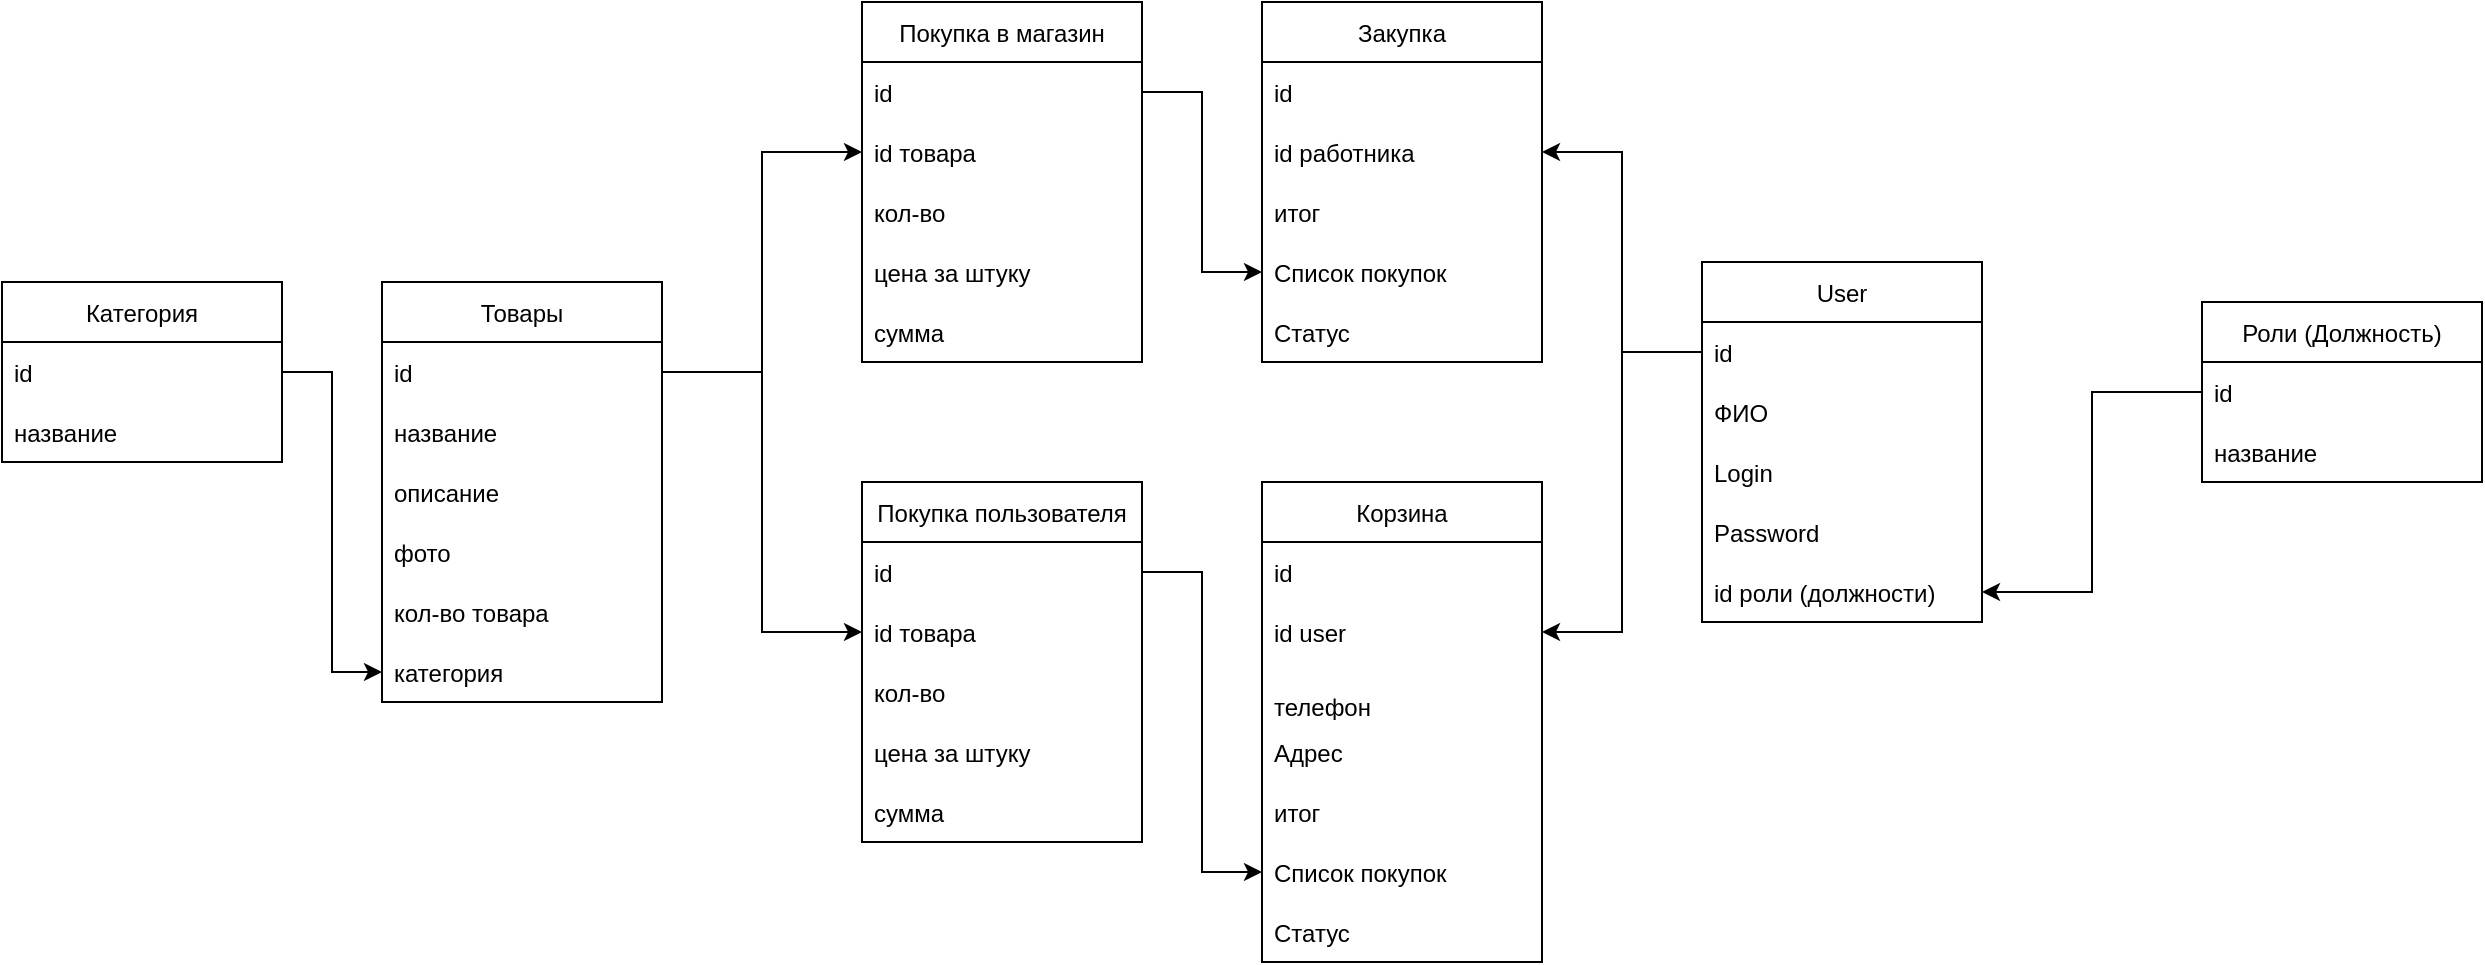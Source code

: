 <mxfile version="18.0.6" type="github">
  <diagram id="bReoNBew56GqKcerDRGZ" name="Page-1">
    <mxGraphModel dx="2425" dy="684" grid="1" gridSize="10" guides="1" tooltips="1" connect="1" arrows="1" fold="1" page="1" pageScale="1" pageWidth="827" pageHeight="1169" math="0" shadow="0">
      <root>
        <mxCell id="0" />
        <mxCell id="1" parent="0" />
        <mxCell id="HzvhOyikeaEiVE4MaC2M-1" value="Покупка пользователя" style="swimlane;fontStyle=0;childLayout=stackLayout;horizontal=1;startSize=30;horizontalStack=0;resizeParent=1;resizeParentMax=0;resizeLast=0;collapsible=1;marginBottom=0;" parent="1" vertex="1">
          <mxGeometry x="-190" y="530" width="140" height="180" as="geometry" />
        </mxCell>
        <mxCell id="HzvhOyikeaEiVE4MaC2M-2" value="id" style="text;strokeColor=none;fillColor=none;align=left;verticalAlign=middle;spacingLeft=4;spacingRight=4;overflow=hidden;points=[[0,0.5],[1,0.5]];portConstraint=eastwest;rotatable=0;" parent="HzvhOyikeaEiVE4MaC2M-1" vertex="1">
          <mxGeometry y="30" width="140" height="30" as="geometry" />
        </mxCell>
        <mxCell id="HzvhOyikeaEiVE4MaC2M-3" value="id товара" style="text;strokeColor=none;fillColor=none;align=left;verticalAlign=middle;spacingLeft=4;spacingRight=4;overflow=hidden;points=[[0,0.5],[1,0.5]];portConstraint=eastwest;rotatable=0;" parent="HzvhOyikeaEiVE4MaC2M-1" vertex="1">
          <mxGeometry y="60" width="140" height="30" as="geometry" />
        </mxCell>
        <mxCell id="HzvhOyikeaEiVE4MaC2M-39" value="кол-во" style="text;strokeColor=none;fillColor=none;align=left;verticalAlign=middle;spacingLeft=4;spacingRight=4;overflow=hidden;points=[[0,0.5],[1,0.5]];portConstraint=eastwest;rotatable=0;" parent="HzvhOyikeaEiVE4MaC2M-1" vertex="1">
          <mxGeometry y="90" width="140" height="30" as="geometry" />
        </mxCell>
        <mxCell id="HzvhOyikeaEiVE4MaC2M-8" value="цена за штуку" style="text;strokeColor=none;fillColor=none;align=left;verticalAlign=middle;spacingLeft=4;spacingRight=4;overflow=hidden;points=[[0,0.5],[1,0.5]];portConstraint=eastwest;rotatable=0;" parent="HzvhOyikeaEiVE4MaC2M-1" vertex="1">
          <mxGeometry y="120" width="140" height="30" as="geometry" />
        </mxCell>
        <mxCell id="HzvhOyikeaEiVE4MaC2M-40" value="сумма" style="text;strokeColor=none;fillColor=none;align=left;verticalAlign=middle;spacingLeft=4;spacingRight=4;overflow=hidden;points=[[0,0.5],[1,0.5]];portConstraint=eastwest;rotatable=0;" parent="HzvhOyikeaEiVE4MaC2M-1" vertex="1">
          <mxGeometry y="150" width="140" height="30" as="geometry" />
        </mxCell>
        <mxCell id="HzvhOyikeaEiVE4MaC2M-5" value="Товары" style="swimlane;fontStyle=0;childLayout=stackLayout;horizontal=1;startSize=30;horizontalStack=0;resizeParent=1;resizeParentMax=0;resizeLast=0;collapsible=1;marginBottom=0;" parent="1" vertex="1">
          <mxGeometry x="-430" y="430" width="140" height="210" as="geometry" />
        </mxCell>
        <mxCell id="HzvhOyikeaEiVE4MaC2M-6" value="id" style="text;strokeColor=none;fillColor=none;align=left;verticalAlign=middle;spacingLeft=4;spacingRight=4;overflow=hidden;points=[[0,0.5],[1,0.5]];portConstraint=eastwest;rotatable=0;" parent="HzvhOyikeaEiVE4MaC2M-5" vertex="1">
          <mxGeometry y="30" width="140" height="30" as="geometry" />
        </mxCell>
        <mxCell id="HzvhOyikeaEiVE4MaC2M-7" value="название" style="text;strokeColor=none;fillColor=none;align=left;verticalAlign=middle;spacingLeft=4;spacingRight=4;overflow=hidden;points=[[0,0.5],[1,0.5]];portConstraint=eastwest;rotatable=0;" parent="HzvhOyikeaEiVE4MaC2M-5" vertex="1">
          <mxGeometry y="60" width="140" height="30" as="geometry" />
        </mxCell>
        <mxCell id="aql89_K80jfUi4cycqk2-2" value="описание" style="text;strokeColor=none;fillColor=none;align=left;verticalAlign=middle;spacingLeft=4;spacingRight=4;overflow=hidden;points=[[0,0.5],[1,0.5]];portConstraint=eastwest;rotatable=0;" vertex="1" parent="HzvhOyikeaEiVE4MaC2M-5">
          <mxGeometry y="90" width="140" height="30" as="geometry" />
        </mxCell>
        <mxCell id="aql89_K80jfUi4cycqk2-3" value="фото" style="text;strokeColor=none;fillColor=none;align=left;verticalAlign=middle;spacingLeft=4;spacingRight=4;overflow=hidden;points=[[0,0.5],[1,0.5]];portConstraint=eastwest;rotatable=0;" vertex="1" parent="HzvhOyikeaEiVE4MaC2M-5">
          <mxGeometry y="120" width="140" height="30" as="geometry" />
        </mxCell>
        <mxCell id="t5x_TxFru9KxqU1fhid5-33" value="кол-во товара" style="text;strokeColor=none;fillColor=none;align=left;verticalAlign=middle;spacingLeft=4;spacingRight=4;overflow=hidden;points=[[0,0.5],[1,0.5]];portConstraint=eastwest;rotatable=0;" parent="HzvhOyikeaEiVE4MaC2M-5" vertex="1">
          <mxGeometry y="150" width="140" height="30" as="geometry" />
        </mxCell>
        <mxCell id="aql89_K80jfUi4cycqk2-6" value="категория" style="text;strokeColor=none;fillColor=none;align=left;verticalAlign=middle;spacingLeft=4;spacingRight=4;overflow=hidden;points=[[0,0.5],[1,0.5]];portConstraint=eastwest;rotatable=0;" vertex="1" parent="HzvhOyikeaEiVE4MaC2M-5">
          <mxGeometry y="180" width="140" height="30" as="geometry" />
        </mxCell>
        <mxCell id="HzvhOyikeaEiVE4MaC2M-9" value="User" style="swimlane;fontStyle=0;childLayout=stackLayout;horizontal=1;startSize=30;horizontalStack=0;resizeParent=1;resizeParentMax=0;resizeLast=0;collapsible=1;marginBottom=0;" parent="1" vertex="1">
          <mxGeometry x="230" y="420" width="140" height="180" as="geometry" />
        </mxCell>
        <mxCell id="HzvhOyikeaEiVE4MaC2M-10" value="id" style="text;strokeColor=none;fillColor=none;align=left;verticalAlign=middle;spacingLeft=4;spacingRight=4;overflow=hidden;points=[[0,0.5],[1,0.5]];portConstraint=eastwest;rotatable=0;" parent="HzvhOyikeaEiVE4MaC2M-9" vertex="1">
          <mxGeometry y="30" width="140" height="30" as="geometry" />
        </mxCell>
        <mxCell id="HzvhOyikeaEiVE4MaC2M-11" value="ФИО" style="text;strokeColor=none;fillColor=none;align=left;verticalAlign=middle;spacingLeft=4;spacingRight=4;overflow=hidden;points=[[0,0.5],[1,0.5]];portConstraint=eastwest;rotatable=0;" parent="HzvhOyikeaEiVE4MaC2M-9" vertex="1">
          <mxGeometry y="60" width="140" height="30" as="geometry" />
        </mxCell>
        <mxCell id="HzvhOyikeaEiVE4MaC2M-12" value="Login" style="text;strokeColor=none;fillColor=none;align=left;verticalAlign=middle;spacingLeft=4;spacingRight=4;overflow=hidden;points=[[0,0.5],[1,0.5]];portConstraint=eastwest;rotatable=0;" parent="HzvhOyikeaEiVE4MaC2M-9" vertex="1">
          <mxGeometry y="90" width="140" height="30" as="geometry" />
        </mxCell>
        <mxCell id="t5x_TxFru9KxqU1fhid5-8" value="Password" style="text;strokeColor=none;fillColor=none;align=left;verticalAlign=middle;spacingLeft=4;spacingRight=4;overflow=hidden;points=[[0,0.5],[1,0.5]];portConstraint=eastwest;rotatable=0;" parent="HzvhOyikeaEiVE4MaC2M-9" vertex="1">
          <mxGeometry y="120" width="140" height="30" as="geometry" />
        </mxCell>
        <mxCell id="aql89_K80jfUi4cycqk2-14" value="id роли (должности)" style="text;strokeColor=none;fillColor=none;align=left;verticalAlign=middle;spacingLeft=4;spacingRight=4;overflow=hidden;points=[[0,0.5],[1,0.5]];portConstraint=eastwest;rotatable=0;" vertex="1" parent="HzvhOyikeaEiVE4MaC2M-9">
          <mxGeometry y="150" width="140" height="30" as="geometry" />
        </mxCell>
        <mxCell id="t5x_TxFru9KxqU1fhid5-1" value="Корзина" style="swimlane;fontStyle=0;childLayout=stackLayout;horizontal=1;startSize=30;horizontalStack=0;resizeParent=1;resizeParentMax=0;resizeLast=0;collapsible=1;marginBottom=0;" parent="1" vertex="1">
          <mxGeometry x="10" y="530" width="140" height="240" as="geometry" />
        </mxCell>
        <mxCell id="t5x_TxFru9KxqU1fhid5-2" value="id" style="text;strokeColor=none;fillColor=none;align=left;verticalAlign=middle;spacingLeft=4;spacingRight=4;overflow=hidden;points=[[0,0.5],[1,0.5]];portConstraint=eastwest;rotatable=0;" parent="t5x_TxFru9KxqU1fhid5-1" vertex="1">
          <mxGeometry y="30" width="140" height="30" as="geometry" />
        </mxCell>
        <mxCell id="t5x_TxFru9KxqU1fhid5-3" value="id user" style="text;strokeColor=none;fillColor=none;align=left;verticalAlign=middle;spacingLeft=4;spacingRight=4;overflow=hidden;points=[[0,0.5],[1,0.5]];portConstraint=eastwest;rotatable=0;" parent="t5x_TxFru9KxqU1fhid5-1" vertex="1">
          <mxGeometry y="60" width="140" height="30" as="geometry" />
        </mxCell>
        <mxCell id="t5x_TxFru9KxqU1fhid5-36" value="&#xa;телефон" style="text;strokeColor=none;fillColor=none;align=left;verticalAlign=middle;spacingLeft=4;spacingRight=4;overflow=hidden;points=[[0,0.5],[1,0.5]];portConstraint=eastwest;rotatable=0;" parent="t5x_TxFru9KxqU1fhid5-1" vertex="1">
          <mxGeometry y="90" width="140" height="30" as="geometry" />
        </mxCell>
        <mxCell id="t5x_TxFru9KxqU1fhid5-37" value="Адрес" style="text;strokeColor=none;fillColor=none;align=left;verticalAlign=middle;spacingLeft=4;spacingRight=4;overflow=hidden;points=[[0,0.5],[1,0.5]];portConstraint=eastwest;rotatable=0;" parent="t5x_TxFru9KxqU1fhid5-1" vertex="1">
          <mxGeometry y="120" width="140" height="30" as="geometry" />
        </mxCell>
        <mxCell id="t5x_TxFru9KxqU1fhid5-5" value="итог" style="text;strokeColor=none;fillColor=none;align=left;verticalAlign=middle;spacingLeft=4;spacingRight=4;overflow=hidden;points=[[0,0.5],[1,0.5]];portConstraint=eastwest;rotatable=0;" parent="t5x_TxFru9KxqU1fhid5-1" vertex="1">
          <mxGeometry y="150" width="140" height="30" as="geometry" />
        </mxCell>
        <mxCell id="t5x_TxFru9KxqU1fhid5-6" value="Список покупок" style="text;strokeColor=none;fillColor=none;align=left;verticalAlign=middle;spacingLeft=4;spacingRight=4;overflow=hidden;points=[[0,0.5],[1,0.5]];portConstraint=eastwest;rotatable=0;" parent="t5x_TxFru9KxqU1fhid5-1" vertex="1">
          <mxGeometry y="180" width="140" height="30" as="geometry" />
        </mxCell>
        <mxCell id="aql89_K80jfUi4cycqk2-5" value="Статус" style="text;strokeColor=none;fillColor=none;align=left;verticalAlign=middle;spacingLeft=4;spacingRight=4;overflow=hidden;points=[[0,0.5],[1,0.5]];portConstraint=eastwest;rotatable=0;" vertex="1" parent="t5x_TxFru9KxqU1fhid5-1">
          <mxGeometry y="210" width="140" height="30" as="geometry" />
        </mxCell>
        <mxCell id="t5x_TxFru9KxqU1fhid5-9" value="Закупка" style="swimlane;fontStyle=0;childLayout=stackLayout;horizontal=1;startSize=30;horizontalStack=0;resizeParent=1;resizeParentMax=0;resizeLast=0;collapsible=1;marginBottom=0;" parent="1" vertex="1">
          <mxGeometry x="10" y="290" width="140" height="180" as="geometry" />
        </mxCell>
        <mxCell id="t5x_TxFru9KxqU1fhid5-10" value="id" style="text;strokeColor=none;fillColor=none;align=left;verticalAlign=middle;spacingLeft=4;spacingRight=4;overflow=hidden;points=[[0,0.5],[1,0.5]];portConstraint=eastwest;rotatable=0;" parent="t5x_TxFru9KxqU1fhid5-9" vertex="1">
          <mxGeometry y="30" width="140" height="30" as="geometry" />
        </mxCell>
        <mxCell id="t5x_TxFru9KxqU1fhid5-11" value="id работника" style="text;strokeColor=none;fillColor=none;align=left;verticalAlign=middle;spacingLeft=4;spacingRight=4;overflow=hidden;points=[[0,0.5],[1,0.5]];portConstraint=eastwest;rotatable=0;" parent="t5x_TxFru9KxqU1fhid5-9" vertex="1">
          <mxGeometry y="60" width="140" height="30" as="geometry" />
        </mxCell>
        <mxCell id="t5x_TxFru9KxqU1fhid5-12" value="итог" style="text;strokeColor=none;fillColor=none;align=left;verticalAlign=middle;spacingLeft=4;spacingRight=4;overflow=hidden;points=[[0,0.5],[1,0.5]];portConstraint=eastwest;rotatable=0;" parent="t5x_TxFru9KxqU1fhid5-9" vertex="1">
          <mxGeometry y="90" width="140" height="30" as="geometry" />
        </mxCell>
        <mxCell id="t5x_TxFru9KxqU1fhid5-13" value="Список покупок" style="text;strokeColor=none;fillColor=none;align=left;verticalAlign=middle;spacingLeft=4;spacingRight=4;overflow=hidden;points=[[0,0.5],[1,0.5]];portConstraint=eastwest;rotatable=0;" parent="t5x_TxFru9KxqU1fhid5-9" vertex="1">
          <mxGeometry y="120" width="140" height="30" as="geometry" />
        </mxCell>
        <mxCell id="aql89_K80jfUi4cycqk2-4" value="Статус" style="text;strokeColor=none;fillColor=none;align=left;verticalAlign=middle;spacingLeft=4;spacingRight=4;overflow=hidden;points=[[0,0.5],[1,0.5]];portConstraint=eastwest;rotatable=0;" vertex="1" parent="t5x_TxFru9KxqU1fhid5-9">
          <mxGeometry y="150" width="140" height="30" as="geometry" />
        </mxCell>
        <mxCell id="t5x_TxFru9KxqU1fhid5-14" style="edgeStyle=orthogonalEdgeStyle;rounded=0;orthogonalLoop=1;jettySize=auto;html=1;exitX=1;exitY=0.5;exitDx=0;exitDy=0;entryX=0;entryY=0.5;entryDx=0;entryDy=0;" parent="1" source="HzvhOyikeaEiVE4MaC2M-6" target="HzvhOyikeaEiVE4MaC2M-3" edge="1">
          <mxGeometry relative="1" as="geometry" />
        </mxCell>
        <mxCell id="t5x_TxFru9KxqU1fhid5-16" style="edgeStyle=orthogonalEdgeStyle;rounded=0;orthogonalLoop=1;jettySize=auto;html=1;exitX=1;exitY=0.5;exitDx=0;exitDy=0;entryX=0;entryY=0.5;entryDx=0;entryDy=0;" parent="1" source="HzvhOyikeaEiVE4MaC2M-2" target="t5x_TxFru9KxqU1fhid5-6" edge="1">
          <mxGeometry relative="1" as="geometry">
            <Array as="points">
              <mxPoint x="-20" y="575" />
              <mxPoint x="-20" y="725" />
            </Array>
          </mxGeometry>
        </mxCell>
        <mxCell id="t5x_TxFru9KxqU1fhid5-17" style="edgeStyle=orthogonalEdgeStyle;rounded=0;orthogonalLoop=1;jettySize=auto;html=1;exitX=0;exitY=0.5;exitDx=0;exitDy=0;" parent="1" source="HzvhOyikeaEiVE4MaC2M-10" target="t5x_TxFru9KxqU1fhid5-3" edge="1">
          <mxGeometry relative="1" as="geometry">
            <Array as="points">
              <mxPoint x="190" y="465" />
              <mxPoint x="190" y="605" />
            </Array>
          </mxGeometry>
        </mxCell>
        <mxCell id="t5x_TxFru9KxqU1fhid5-21" value="Покупка в магазин" style="swimlane;fontStyle=0;childLayout=stackLayout;horizontal=1;startSize=30;horizontalStack=0;resizeParent=1;resizeParentMax=0;resizeLast=0;collapsible=1;marginBottom=0;" parent="1" vertex="1">
          <mxGeometry x="-190" y="290" width="140" height="180" as="geometry" />
        </mxCell>
        <mxCell id="t5x_TxFru9KxqU1fhid5-22" value="id" style="text;strokeColor=none;fillColor=none;align=left;verticalAlign=middle;spacingLeft=4;spacingRight=4;overflow=hidden;points=[[0,0.5],[1,0.5]];portConstraint=eastwest;rotatable=0;" parent="t5x_TxFru9KxqU1fhid5-21" vertex="1">
          <mxGeometry y="30" width="140" height="30" as="geometry" />
        </mxCell>
        <mxCell id="t5x_TxFru9KxqU1fhid5-23" value="id товара" style="text;strokeColor=none;fillColor=none;align=left;verticalAlign=middle;spacingLeft=4;spacingRight=4;overflow=hidden;points=[[0,0.5],[1,0.5]];portConstraint=eastwest;rotatable=0;" parent="t5x_TxFru9KxqU1fhid5-21" vertex="1">
          <mxGeometry y="60" width="140" height="30" as="geometry" />
        </mxCell>
        <mxCell id="t5x_TxFru9KxqU1fhid5-24" value="кол-во" style="text;strokeColor=none;fillColor=none;align=left;verticalAlign=middle;spacingLeft=4;spacingRight=4;overflow=hidden;points=[[0,0.5],[1,0.5]];portConstraint=eastwest;rotatable=0;" parent="t5x_TxFru9KxqU1fhid5-21" vertex="1">
          <mxGeometry y="90" width="140" height="30" as="geometry" />
        </mxCell>
        <mxCell id="t5x_TxFru9KxqU1fhid5-25" value="цена за штуку" style="text;strokeColor=none;fillColor=none;align=left;verticalAlign=middle;spacingLeft=4;spacingRight=4;overflow=hidden;points=[[0,0.5],[1,0.5]];portConstraint=eastwest;rotatable=0;" parent="t5x_TxFru9KxqU1fhid5-21" vertex="1">
          <mxGeometry y="120" width="140" height="30" as="geometry" />
        </mxCell>
        <mxCell id="t5x_TxFru9KxqU1fhid5-26" value="сумма" style="text;strokeColor=none;fillColor=none;align=left;verticalAlign=middle;spacingLeft=4;spacingRight=4;overflow=hidden;points=[[0,0.5],[1,0.5]];portConstraint=eastwest;rotatable=0;" parent="t5x_TxFru9KxqU1fhid5-21" vertex="1">
          <mxGeometry y="150" width="140" height="30" as="geometry" />
        </mxCell>
        <mxCell id="t5x_TxFru9KxqU1fhid5-28" style="edgeStyle=orthogonalEdgeStyle;rounded=0;orthogonalLoop=1;jettySize=auto;html=1;exitX=1;exitY=0.5;exitDx=0;exitDy=0;entryX=0;entryY=0.5;entryDx=0;entryDy=0;" parent="1" source="t5x_TxFru9KxqU1fhid5-22" target="t5x_TxFru9KxqU1fhid5-13" edge="1">
          <mxGeometry relative="1" as="geometry" />
        </mxCell>
        <mxCell id="t5x_TxFru9KxqU1fhid5-29" style="edgeStyle=orthogonalEdgeStyle;rounded=0;orthogonalLoop=1;jettySize=auto;html=1;exitX=1;exitY=0.5;exitDx=0;exitDy=0;" parent="1" source="HzvhOyikeaEiVE4MaC2M-6" target="t5x_TxFru9KxqU1fhid5-23" edge="1">
          <mxGeometry relative="1" as="geometry" />
        </mxCell>
        <mxCell id="aql89_K80jfUi4cycqk2-7" value="Категория" style="swimlane;fontStyle=0;childLayout=stackLayout;horizontal=1;startSize=30;horizontalStack=0;resizeParent=1;resizeParentMax=0;resizeLast=0;collapsible=1;marginBottom=0;" vertex="1" parent="1">
          <mxGeometry x="-620" y="430" width="140" height="90" as="geometry" />
        </mxCell>
        <mxCell id="aql89_K80jfUi4cycqk2-8" value="id" style="text;strokeColor=none;fillColor=none;align=left;verticalAlign=middle;spacingLeft=4;spacingRight=4;overflow=hidden;points=[[0,0.5],[1,0.5]];portConstraint=eastwest;rotatable=0;" vertex="1" parent="aql89_K80jfUi4cycqk2-7">
          <mxGeometry y="30" width="140" height="30" as="geometry" />
        </mxCell>
        <mxCell id="aql89_K80jfUi4cycqk2-9" value="название" style="text;strokeColor=none;fillColor=none;align=left;verticalAlign=middle;spacingLeft=4;spacingRight=4;overflow=hidden;points=[[0,0.5],[1,0.5]];portConstraint=eastwest;rotatable=0;" vertex="1" parent="aql89_K80jfUi4cycqk2-7">
          <mxGeometry y="60" width="140" height="30" as="geometry" />
        </mxCell>
        <mxCell id="aql89_K80jfUi4cycqk2-10" style="edgeStyle=orthogonalEdgeStyle;rounded=0;orthogonalLoop=1;jettySize=auto;html=1;exitX=1;exitY=0.5;exitDx=0;exitDy=0;entryX=0;entryY=0.5;entryDx=0;entryDy=0;" edge="1" parent="1" source="aql89_K80jfUi4cycqk2-8" target="aql89_K80jfUi4cycqk2-6">
          <mxGeometry relative="1" as="geometry" />
        </mxCell>
        <mxCell id="aql89_K80jfUi4cycqk2-11" value="Роли (Должность)" style="swimlane;fontStyle=0;childLayout=stackLayout;horizontal=1;startSize=30;horizontalStack=0;resizeParent=1;resizeParentMax=0;resizeLast=0;collapsible=1;marginBottom=0;" vertex="1" parent="1">
          <mxGeometry x="480" y="440" width="140" height="90" as="geometry" />
        </mxCell>
        <mxCell id="aql89_K80jfUi4cycqk2-12" value="id" style="text;strokeColor=none;fillColor=none;align=left;verticalAlign=middle;spacingLeft=4;spacingRight=4;overflow=hidden;points=[[0,0.5],[1,0.5]];portConstraint=eastwest;rotatable=0;" vertex="1" parent="aql89_K80jfUi4cycqk2-11">
          <mxGeometry y="30" width="140" height="30" as="geometry" />
        </mxCell>
        <mxCell id="aql89_K80jfUi4cycqk2-13" value="название" style="text;strokeColor=none;fillColor=none;align=left;verticalAlign=middle;spacingLeft=4;spacingRight=4;overflow=hidden;points=[[0,0.5],[1,0.5]];portConstraint=eastwest;rotatable=0;" vertex="1" parent="aql89_K80jfUi4cycqk2-11">
          <mxGeometry y="60" width="140" height="30" as="geometry" />
        </mxCell>
        <mxCell id="aql89_K80jfUi4cycqk2-15" style="edgeStyle=orthogonalEdgeStyle;rounded=0;orthogonalLoop=1;jettySize=auto;html=1;entryX=1;entryY=0.5;entryDx=0;entryDy=0;" edge="1" parent="1" source="aql89_K80jfUi4cycqk2-12" target="aql89_K80jfUi4cycqk2-14">
          <mxGeometry relative="1" as="geometry" />
        </mxCell>
        <mxCell id="aql89_K80jfUi4cycqk2-16" style="edgeStyle=orthogonalEdgeStyle;rounded=0;orthogonalLoop=1;jettySize=auto;html=1;exitX=0;exitY=0.5;exitDx=0;exitDy=0;entryX=1;entryY=0.5;entryDx=0;entryDy=0;" edge="1" parent="1" source="HzvhOyikeaEiVE4MaC2M-10" target="t5x_TxFru9KxqU1fhid5-11">
          <mxGeometry relative="1" as="geometry" />
        </mxCell>
      </root>
    </mxGraphModel>
  </diagram>
</mxfile>
